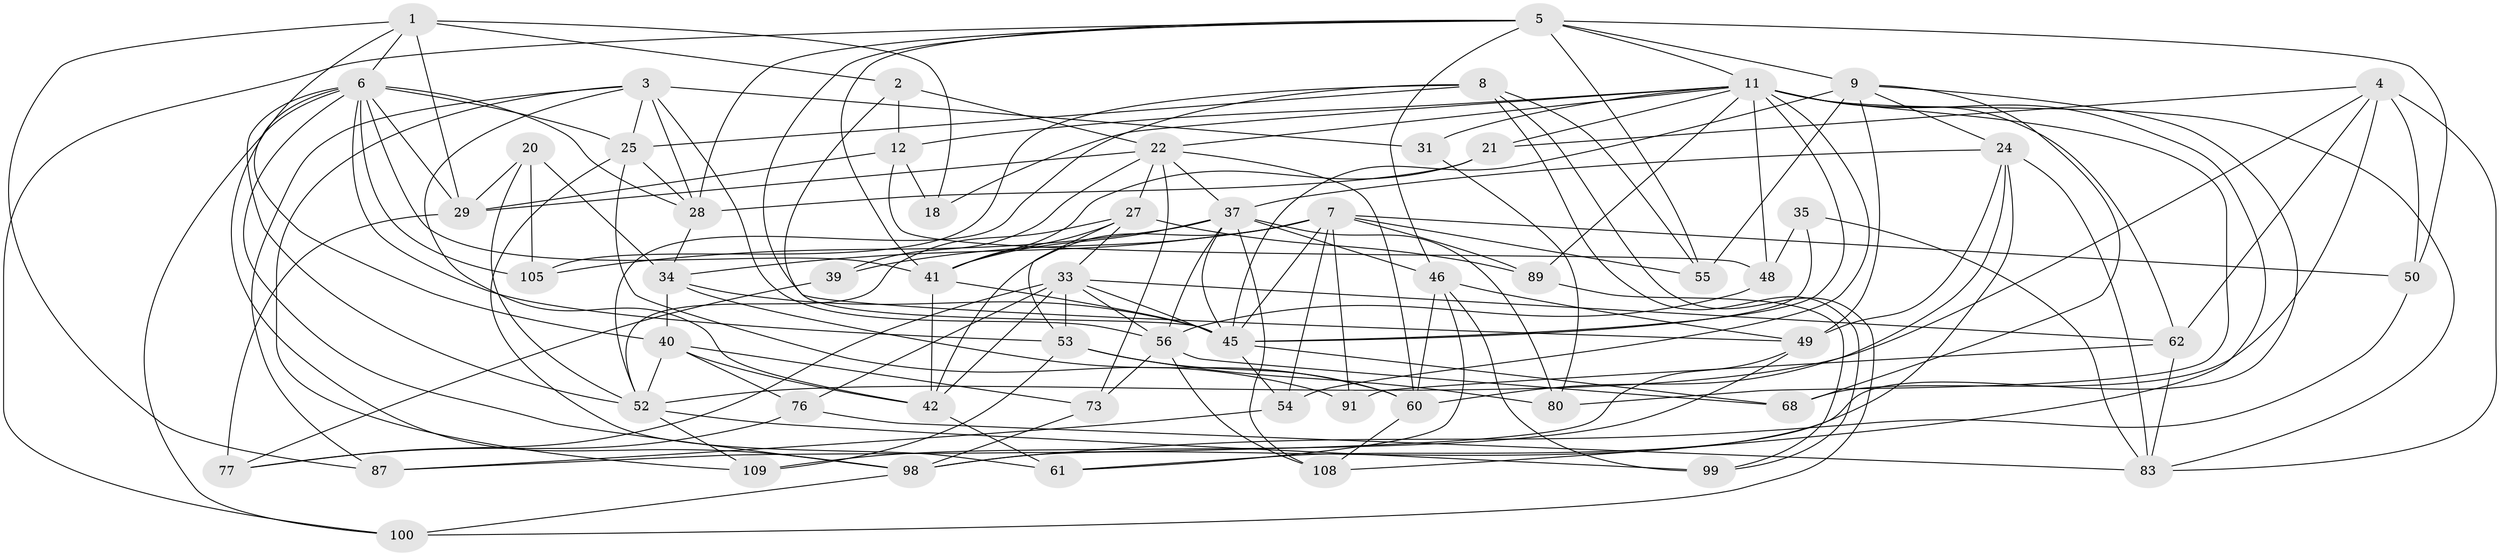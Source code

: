 // original degree distribution, {4: 1.0}
// Generated by graph-tools (version 1.1) at 2025/16/03/09/25 04:16:19]
// undirected, 57 vertices, 161 edges
graph export_dot {
graph [start="1"]
  node [color=gray90,style=filled];
  1 [super="+32"];
  2;
  3 [super="+30"];
  4 [super="+14"];
  5 [super="+112+13"];
  6 [super="+86+38"];
  7 [super="+10"];
  8 [super="+17"];
  9 [super="+26+59"];
  11 [super="+15+75+23"];
  12 [super="+71"];
  18;
  20;
  21;
  22 [super="+47+57"];
  24 [super="+110"];
  25 [super="+63"];
  27 [super="+101"];
  28 [super="+88"];
  29 [super="+69"];
  31;
  33 [super="+36"];
  34 [super="+78"];
  35;
  37 [super="+81+43"];
  39;
  40 [super="+103"];
  41 [super="+84+94"];
  42 [super="+67"];
  45 [super="+96+93"];
  46 [super="+85"];
  48;
  49 [super="+70"];
  50;
  52 [super="+82"];
  53 [super="+90"];
  54;
  55;
  56 [super="+115+64"];
  60 [super="+65"];
  61;
  62 [super="+74"];
  68;
  73;
  76;
  77;
  80;
  83 [super="+104"];
  87;
  89;
  91;
  98 [super="+113"];
  99;
  100;
  105;
  108;
  109;
  1 -- 29;
  1 -- 87;
  1 -- 18;
  1 -- 2;
  1 -- 98;
  1 -- 6;
  2 -- 12;
  2 -- 22;
  2 -- 45;
  3 -- 31 [weight=2];
  3 -- 25;
  3 -- 87;
  3 -- 56;
  3 -- 28;
  3 -- 109;
  3 -- 42;
  4 -- 21;
  4 -- 68;
  4 -- 62;
  4 -- 50;
  4 -- 52;
  4 -- 83;
  5 -- 9 [weight=2];
  5 -- 50;
  5 -- 11;
  5 -- 100;
  5 -- 55;
  5 -- 49;
  5 -- 41;
  5 -- 28;
  5 -- 46;
  6 -- 105;
  6 -- 100;
  6 -- 29;
  6 -- 40;
  6 -- 53;
  6 -- 25;
  6 -- 41 [weight=2];
  6 -- 52;
  6 -- 98;
  6 -- 28;
  7 -- 89;
  7 -- 54;
  7 -- 45;
  7 -- 34;
  7 -- 50;
  7 -- 39 [weight=2];
  7 -- 55;
  7 -- 42;
  7 -- 91;
  8 -- 105;
  8 -- 52;
  8 -- 99;
  8 -- 100;
  8 -- 55;
  8 -- 25;
  9 -- 45;
  9 -- 55;
  9 -- 24;
  9 -- 68;
  9 -- 49;
  9 -- 98;
  11 -- 48;
  11 -- 12 [weight=2];
  11 -- 108;
  11 -- 18 [weight=2];
  11 -- 54;
  11 -- 62;
  11 -- 31;
  11 -- 89;
  11 -- 22;
  11 -- 80;
  11 -- 21;
  11 -- 83;
  11 -- 45;
  12 -- 29;
  12 -- 48;
  12 -- 18;
  20 -- 105;
  20 -- 34;
  20 -- 29;
  20 -- 52;
  21 -- 41;
  21 -- 28;
  22 -- 37;
  22 -- 27;
  22 -- 39;
  22 -- 73;
  22 -- 29;
  22 -- 60;
  24 -- 61;
  24 -- 49;
  24 -- 83;
  24 -- 37;
  24 -- 60;
  25 -- 91;
  25 -- 28;
  25 -- 61;
  27 -- 89;
  27 -- 41;
  27 -- 33;
  27 -- 53;
  27 -- 52;
  28 -- 34;
  29 -- 77;
  31 -- 80;
  33 -- 45;
  33 -- 76;
  33 -- 77;
  33 -- 62;
  33 -- 53;
  33 -- 56;
  33 -- 42;
  34 -- 40;
  34 -- 60;
  34 -- 45;
  35 -- 83;
  35 -- 48;
  35 -- 45 [weight=2];
  37 -- 105;
  37 -- 56 [weight=2];
  37 -- 80;
  37 -- 108;
  37 -- 46;
  37 -- 41;
  37 -- 45;
  39 -- 77;
  40 -- 52;
  40 -- 42;
  40 -- 73;
  40 -- 76;
  41 -- 45;
  41 -- 42;
  42 -- 61;
  45 -- 68;
  45 -- 54;
  46 -- 49;
  46 -- 99;
  46 -- 60;
  46 -- 61;
  48 -- 56;
  49 -- 87;
  49 -- 109;
  50 -- 98;
  52 -- 99;
  52 -- 109;
  53 -- 109;
  53 -- 80;
  53 -- 60;
  54 -- 87;
  56 -- 73;
  56 -- 68;
  56 -- 108;
  60 -- 108;
  62 -- 83;
  62 -- 91 [weight=2];
  73 -- 98;
  76 -- 77;
  76 -- 83;
  89 -- 99;
  98 -- 100;
}
